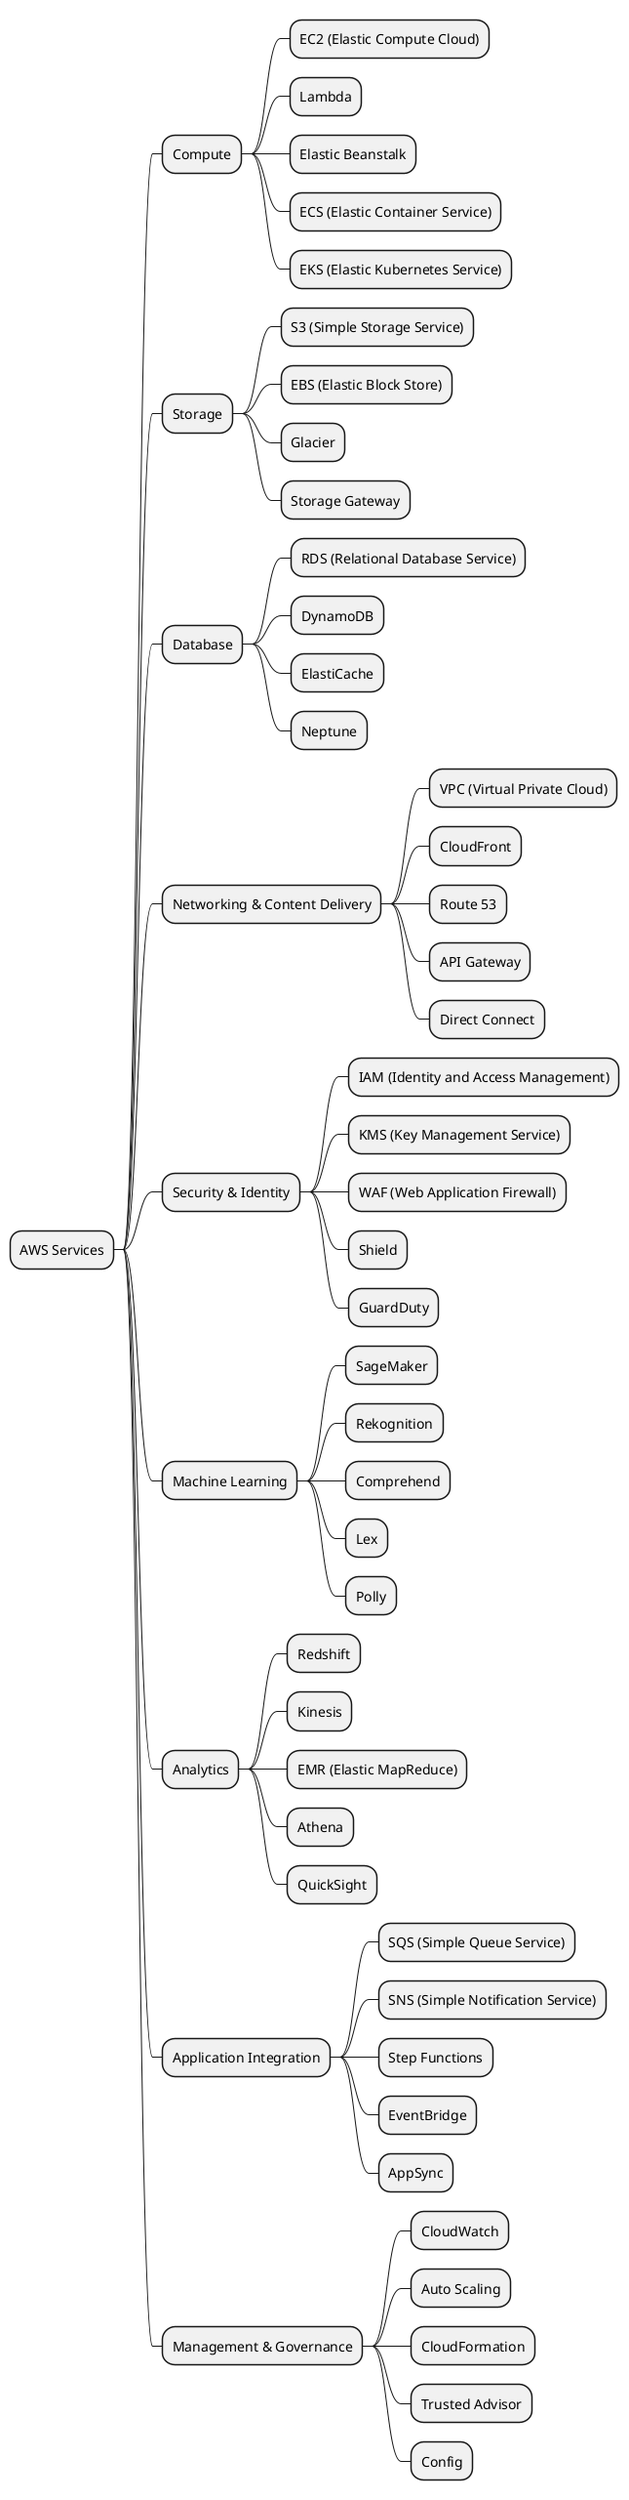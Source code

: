 @startmindmap
+ AWS Services
++ Compute
+++ EC2 (Elastic Compute Cloud)
+++ Lambda
+++ Elastic Beanstalk
+++ ECS (Elastic Container Service)
+++ EKS (Elastic Kubernetes Service)
++ Storage
+++ S3 (Simple Storage Service)
+++ EBS (Elastic Block Store)
+++ Glacier
+++ Storage Gateway
++ Database
+++ RDS (Relational Database Service)
+++ DynamoDB
+++ ElastiCache
+++ Neptune
++ Networking & Content Delivery
+++ VPC (Virtual Private Cloud)
+++ CloudFront
+++ Route 53
+++ API Gateway
+++ Direct Connect
++ Security & Identity
+++ IAM (Identity and Access Management)
+++ KMS (Key Management Service)
+++ WAF (Web Application Firewall)
+++ Shield
+++ GuardDuty
++ Machine Learning
+++ SageMaker
+++ Rekognition
+++ Comprehend
+++ Lex
+++ Polly
++ Analytics
+++ Redshift
+++ Kinesis
+++ EMR (Elastic MapReduce)
+++ Athena
+++ QuickSight
++ Application Integration
+++ SQS (Simple Queue Service)
+++ SNS (Simple Notification Service)
+++ Step Functions
+++ EventBridge
+++ AppSync
++ Management & Governance
+++ CloudWatch
+++ Auto Scaling
+++ CloudFormation
+++ Trusted Advisor
+++ Config
@endmindmap
